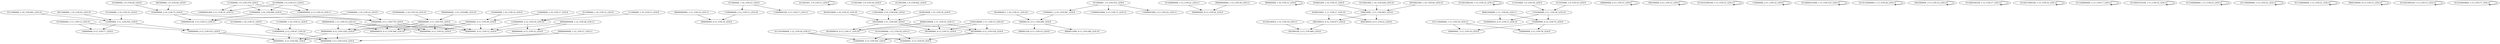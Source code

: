 digraph G {
    "0110000000_1-11_COV:12_LEN:10" -> "100000000_4-12_COV:555_LEN:9";
    "0110000000_1-11_COV:12_LEN:10" -> "100000000_4-13_COV:17_LEN:9";
    "1100000000_2-12_COV:15_LEN:10" -> "000000000_4-13_COV:19_LEN:9";
    "110000000_2-10_COV:694_LEN:9" -> "10000000100_3-13_COV:13_LEN:11";
    "110000000_2-10_COV:694_LEN:9" -> "100000000_3-11_COV:770_LEN:9";
    "110000000_1-10_COV:14_LEN:9" -> "10000000100_3-13_COV:13_LEN:11";
    "110000000_1-10_COV:14_LEN:9" -> "100000000_3-11_COV:770_LEN:9";
    "011000000_1-9_COV:313_LEN:9" -> "110000000_2-10_COV:694_LEN:9";
    "011000000_1-9_COV:313_LEN:9" -> "11000000000_2-13_COV:14_LEN:11";
    "011000000_1-9_COV:313_LEN:9" -> "110000001000_2-13_COV:33_LEN:12";
    "011001001_1-9_COV:13_LEN:9" -> "011001001_1-9_COV:13_LEN:9";
    "011101000000_1-12_COV:18_LEN:12" -> "010000000_5-13_COV:545_LEN:9";
    "011101000000_1-12_COV:18_LEN:12" -> "010000001_5-13_COV:20_LEN:9";
    "110000011_2-10_COV:281_LEN:9" -> "100000110_3-11_COV:296_LEN:9";
    "0010010000_1-10_COV:35_LEN:10" -> "100100000_3-11_COV:505_LEN:9";
    "101000000_1-9_COV:28_LEN:9" -> "010000000_2-10_COV:75_LEN:9";
    "01100000000_1-12_COV:22_LEN:11" -> "000000000_4-13_COV:54_LEN:9";
    "011000000_1-10_COV:12_LEN:9" -> "1100000000_2-12_COV:19_LEN:10";
    "000000000_1-10_COV:12_LEN:9" -> "000000000_1-10_COV:12_LEN:9";
    "01100100010_1-12_COV:19_LEN:11" -> "001000100_5-13_COV:484_LEN:9";
    "100000110_3-11_COV:296_LEN:9" -> "000001100_4-13_COV:14_LEN:9";
    "100000110_3-11_COV:296_LEN:9" -> "0000011000_4-13_COV:290_LEN:10";
    "011000001_1-9_COV:353_LEN:9" -> "110000011_2-10_COV:281_LEN:9";
    "011000001_1-9_COV:353_LEN:9" -> "110000010000_2-13_COV:73_LEN:12";
    "011000001_1-9_COV:353_LEN:9" -> "11000001000_2-13_COV:16_LEN:11";
    "011001000100_1-13_COV:14_LEN:12" -> "011001000100_1-13_COV:14_LEN:12";
    "00001000000_1-11_COV:44_LEN:11" -> "0100000010_4-13_COV:13_LEN:10";
    "00001000000_1-11_COV:44_LEN:11" -> "010000000_4-12_COV:72_LEN:9";
    "0000000000_1-11_COV:19_LEN:10" -> "000000001_4-13_COV:12_LEN:9";
    "0000000000_1-11_COV:19_LEN:10" -> "000000000_4-13_COV:52_LEN:9";
    "0000000000_1-11_COV:19_LEN:10" -> "000000000_4-12_COV:1203_LEN:9";
    "0000000000_1-11_COV:19_LEN:10" -> "0000000010_4-13_COV:268_LEN:10";
    "000000000_4-13_COV:15_LEN:9" -> "000000000_4-13_COV:15_LEN:9";
    "111010000_1-9_COV:18_LEN:9" -> "1101000000_2-11_COV:39_LEN:10";
    "011110000000_1-12_COV:18_LEN:12" -> "100000001_5-13_COV:19_LEN:9";
    "011110000000_1-12_COV:18_LEN:12" -> "100000000_5-13_COV:78_LEN:9";
    "0100010001_1-11_COV:17_LEN:10" -> "000100010_4-13_COV:22_LEN:9";
    "0100010001_1-11_COV:17_LEN:10" -> "000100010_4-12_COV:473_LEN:9";
    "110000000_3-11_COV:554_LEN:9" -> "100000000_4-12_COV:555_LEN:9";
    "110000000_3-11_COV:554_LEN:9" -> "100000000_4-13_COV:17_LEN:9";
    "00000000000_1-12_COV:28_LEN:11" -> "000000000_4-13_COV:35_LEN:9";
    "00000000000_1-12_COV:28_LEN:11" -> "000000001_4-13_COV:12_LEN:9";
    "0111000000_1-10_COV:492_LEN:10" -> "110000000_3-11_COV:554_LEN:9";
    "000100000_4-12_COV:12_LEN:9" -> "000100000_4-12_COV:12_LEN:9";
    "0110101000100_1-13_COV:15_LEN:13" -> "0110101000100_1-13_COV:15_LEN:13";
    "000000000_3-11_COV:702_LEN:9" -> "000000001_4-13_COV:12_LEN:9";
    "000000000_3-11_COV:702_LEN:9" -> "000000000_4-13_COV:52_LEN:9";
    "000000000_3-11_COV:702_LEN:9" -> "000000000_4-12_COV:1203_LEN:9";
    "000000000_3-11_COV:702_LEN:9" -> "0000000010_4-13_COV:268_LEN:10";
    "011000000_1-10_COV:31_LEN:9" -> "1100000000_2-12_COV:47_LEN:10";
    "110000000_2-11_COV:14_LEN:9" -> "110000000_2-11_COV:14_LEN:9";
    "0110000101000_1-13_COV:123_LEN:13" -> "0110000101000_1-13_COV:123_LEN:13";
    "00000100000_1-11_COV:35_LEN:11" -> "0010000010_4-13_COV:17_LEN:10";
    "00000100000_1-11_COV:35_LEN:11" -> "001000000_4-12_COV:534_LEN:9";
    "00000100000_1-11_COV:35_LEN:11" -> "001000000_4-13_COV:12_LEN:9";
    "111000000_1-10_COV:13_LEN:9" -> "1100000000_2-12_COV:19_LEN:10";
    "0100100000_1-11_COV:15_LEN:10" -> "0010000010_4-13_COV:17_LEN:10";
    "0100100000_1-11_COV:15_LEN:10" -> "001000000_4-12_COV:534_LEN:9";
    "0100100000_1-11_COV:15_LEN:10" -> "001000000_4-13_COV:12_LEN:9";
    "0110110000000_1-13_COV:28_LEN:13" -> "0110110000000_1-13_COV:28_LEN:13";
    "110010000_2-10_COV:456_LEN:9" -> "100100000_3-11_COV:505_LEN:9";
    "100010001_3-11_COV:463_LEN:9" -> "000100010_4-13_COV:22_LEN:9";
    "100010001_3-11_COV:463_LEN:9" -> "000100010_4-12_COV:473_LEN:9";
    "1100000000_2-12_COV:47_LEN:10" -> "000000000_5-13_COV:1416_LEN:9";
    "1100000000_2-12_COV:47_LEN:10" -> "000000001_5-13_COV:382_LEN:9";
    "1001000000_3-13_COV:14_LEN:10" -> "1001000000_3-13_COV:14_LEN:10";
    "001000000_4-12_COV:534_LEN:9" -> "010000000_5-13_COV:545_LEN:9";
    "001000000_4-12_COV:534_LEN:9" -> "010000001_5-13_COV:20_LEN:9";
    "1100000000_2-12_COV:19_LEN:10" -> "000000000_4-13_COV:35_LEN:9";
    "1100000000_2-12_COV:19_LEN:10" -> "000000001_4-13_COV:12_LEN:9";
    "0010000011_1-10_COV:21_LEN:10" -> "100000110_3-11_COV:296_LEN:9";
    "0011000000_1-10_COV:45_LEN:10" -> "110000000_3-11_COV:554_LEN:9";
    "011010000_1-9_COV:19_LEN:9" -> "1101000000_2-11_COV:39_LEN:10";
    "000000000_4-12_COV:1203_LEN:9" -> "000000000_5-13_COV:1416_LEN:9";
    "000000000_4-12_COV:1203_LEN:9" -> "000000001_5-13_COV:382_LEN:9";
    "111000000_1-9_COV:378_LEN:9" -> "110000000_2-10_COV:694_LEN:9";
    "111000000_1-9_COV:378_LEN:9" -> "11000000000_2-13_COV:14_LEN:11";
    "111000000_1-9_COV:378_LEN:9" -> "110000001000_2-13_COV:33_LEN:12";
    "011000100100_1-13_COV:17_LEN:12" -> "011000100100_1-13_COV:17_LEN:12";
    "00000000000_1-12_COV:39_LEN:11" -> "000000000_4-13_COV:54_LEN:9";
    "001000000_1-9_COV:44_LEN:9" -> "010000000_2-10_COV:75_LEN:9";
    "010010000_1-10_COV:18_LEN:9" -> "100100000_3-11_COV:505_LEN:9";
    "011000000_1-10_COV:23_LEN:9" -> "1100000000_2-12_COV:15_LEN:10";
    "011000000_1-10_COV:23_LEN:9" -> "11000000100_2-13_COV:17_LEN:11";
    "01101000000_1-12_COV:18_LEN:11" -> "010000000_5-13_COV:545_LEN:9";
    "01101000000_1-12_COV:18_LEN:11" -> "010000001_5-13_COV:20_LEN:9";
    "1101000000_2-11_COV:39_LEN:10" -> "0100000010_4-13_COV:13_LEN:10";
    "1101000000_2-11_COV:39_LEN:10" -> "010000000_4-12_COV:72_LEN:9";
    "00000000000_1-12_COV:27_LEN:11" -> "000000000_5-13_COV:1416_LEN:9";
    "00000000000_1-12_COV:27_LEN:11" -> "000000001_5-13_COV:382_LEN:9";
    "100000000_2-11_COV:39_LEN:9" -> "000000001_4-13_COV:12_LEN:9";
    "100000000_2-11_COV:39_LEN:9" -> "000000000_4-13_COV:52_LEN:9";
    "100000000_2-11_COV:39_LEN:9" -> "000000000_4-12_COV:1203_LEN:9";
    "100000000_2-11_COV:39_LEN:9" -> "0000000010_4-13_COV:268_LEN:10";
    "010001000_1-10_COV:15_LEN:9" -> "100010001_3-11_COV:463_LEN:9";
    "0110011000100_1-13_COV:16_LEN:13" -> "0110011000100_1-13_COV:16_LEN:13";
    "000100010_4-12_COV:473_LEN:9" -> "001000100_5-13_COV:484_LEN:9";
    "011100000000_1-13_COV:17_LEN:12" -> "011100000000_1-13_COV:17_LEN:12";
    "100100000_3-11_COV:505_LEN:9" -> "0010000010_4-13_COV:17_LEN:10";
    "100100000_3-11_COV:505_LEN:9" -> "001000000_4-12_COV:534_LEN:9";
    "100100000_3-11_COV:505_LEN:9" -> "001000000_4-13_COV:12_LEN:9";
    "010000000_2-10_COV:75_LEN:9" -> "10000000100_3-13_COV:13_LEN:11";
    "010000000_2-10_COV:75_LEN:9" -> "100000000_3-11_COV:770_LEN:9";
    "010000000_4-12_COV:72_LEN:9" -> "100000001_5-13_COV:19_LEN:9";
    "010000000_4-12_COV:72_LEN:9" -> "100000000_5-13_COV:78_LEN:9";
    "0110001010100_1-13_COV:14_LEN:13" -> "0110001010100_1-13_COV:14_LEN:13";
    "111000000_1-10_COV:12_LEN:9" -> "1100000000_2-12_COV:47_LEN:10";
    "100000000_4-12_COV:555_LEN:9" -> "000000000_5-13_COV:1416_LEN:9";
    "100000000_4-12_COV:555_LEN:9" -> "000000001_5-13_COV:382_LEN:9";
    "111001000_1-9_COV:18_LEN:9" -> "110010000_2-10_COV:456_LEN:9";
    "00000000000_1-12_COV:16_LEN:11" -> "000000000_4-13_COV:19_LEN:9";
    "011100000000_1-13_COV:23_LEN:12" -> "011100000000_1-13_COV:23_LEN:12";
    "110000000_1-10_COV:17_LEN:9" -> "100000000_2-11_COV:39_LEN:9";
    "0110001000_1-10_COV:428_LEN:10" -> "100010001_3-11_COV:463_LEN:9";
    "011000000_1-10_COV:19_LEN:9" -> "110000000_3-11_COV:554_LEN:9";
    "0100000000_1-10_COV:19_LEN:10" -> "000000000_3-11_COV:702_LEN:9";
    "010000000_1-10_COV:14_LEN:9" -> "100000000_2-11_COV:39_LEN:9";
    "100000000_3-11_COV:770_LEN:9" -> "000000001_4-13_COV:12_LEN:9";
    "100000000_3-11_COV:770_LEN:9" -> "000000000_4-13_COV:52_LEN:9";
    "100000000_3-11_COV:770_LEN:9" -> "000000000_4-12_COV:1203_LEN:9";
    "100000000_3-11_COV:770_LEN:9" -> "0000000010_4-13_COV:268_LEN:10";
    "011100000000_1-13_COV:22_LEN:12" -> "011100000000_1-13_COV:22_LEN:12";
    "011100000000_1-13_COV:21_LEN:12" -> "011100000000_1-13_COV:21_LEN:12";
    "011001000_1-9_COV:442_LEN:9" -> "110010000_2-10_COV:456_LEN:9";
    "0000100000_4-13_COV:15_LEN:10" -> "0000100000_4-13_COV:15_LEN:10";
    "011001000100_1-13_COV:15_LEN:12" -> "011001000100_1-13_COV:15_LEN:12";
    "011010000000_1-13_COV:17_LEN:12" -> "011010000000_1-13_COV:17_LEN:12";
    "0000000000_1-10_COV:686_LEN:10" -> "000000000_3-11_COV:702_LEN:9";
    "0010001000_1-10_COV:44_LEN:10" -> "100010001_3-11_COV:463_LEN:9";
}
